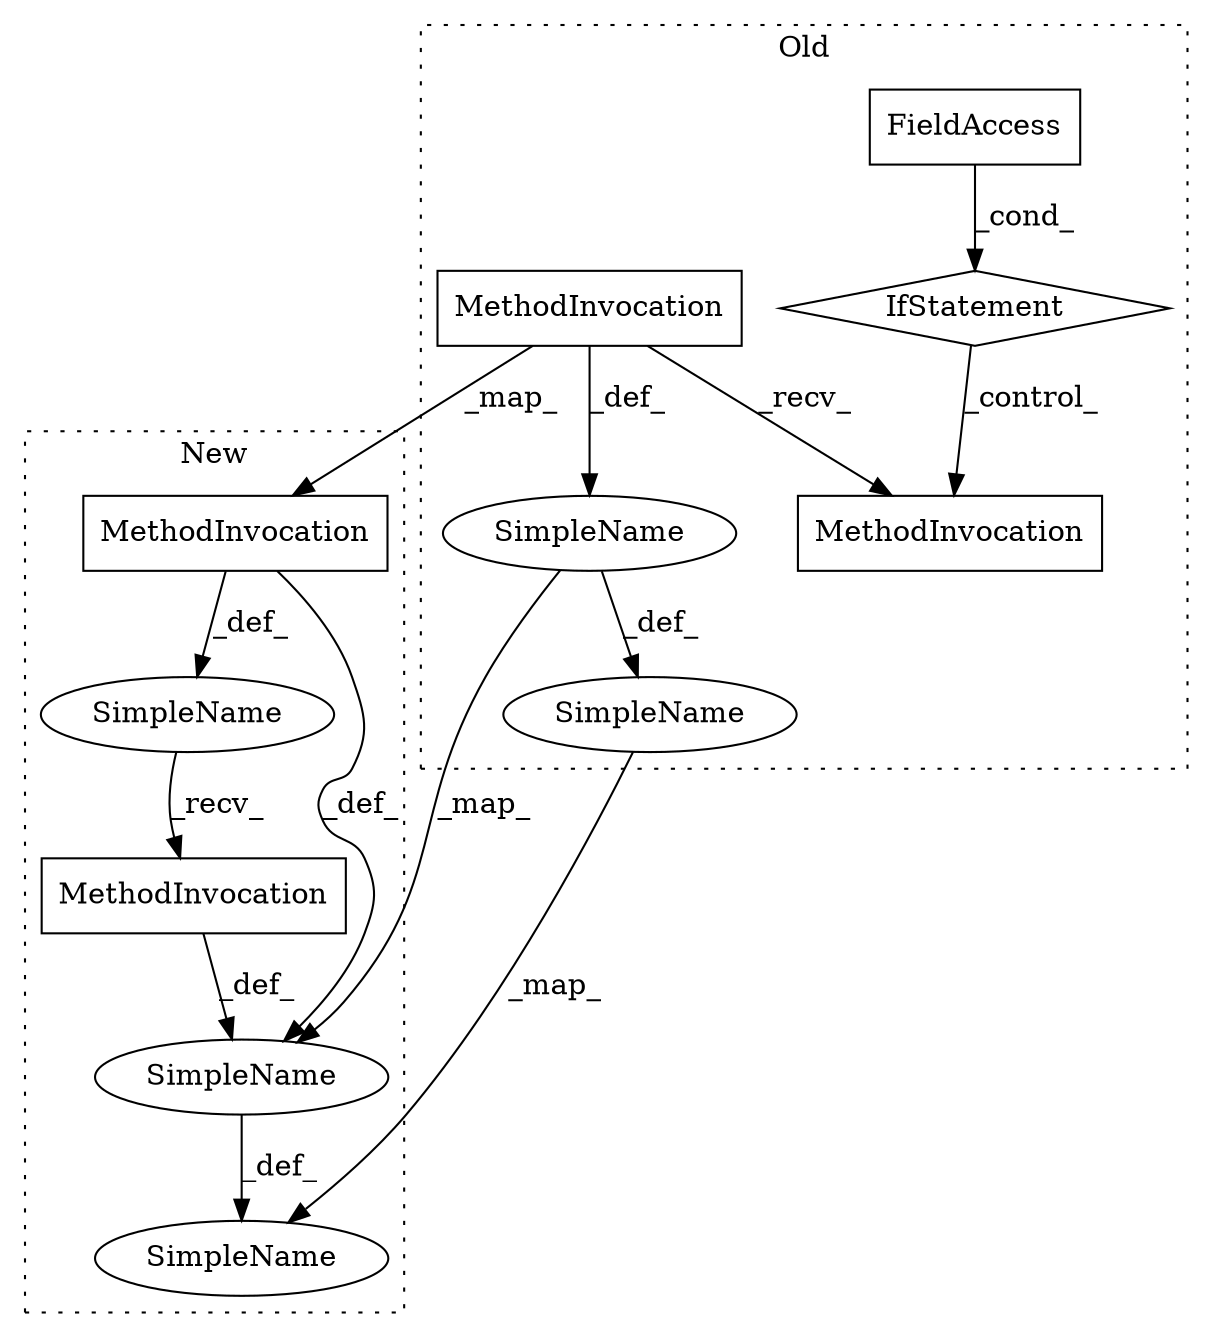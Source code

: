 digraph G {
subgraph cluster0 {
1 [label="FieldAccess" a="22" s="2482" l="9" shape="box"];
2 [label="IfStatement" a="25" s="2478,2491" l="4,2" shape="diamond"];
3 [label="MethodInvocation" a="32" s="2514" l="6" shape="box"];
5 [label="MethodInvocation" a="32" s="2244,2268" l="9,1" shape="box"];
9 [label="SimpleName" a="42" s="3194" l="10" shape="ellipse"];
10 [label="SimpleName" a="42" s="3225" l="10" shape="ellipse"];
label = "Old";
style="dotted";
}
subgraph cluster1 {
4 [label="MethodInvocation" a="32" s="2283,2307" l="9,1" shape="box"];
6 [label="MethodInvocation" a="32" s="2553,2562" l="3,1" shape="box"];
7 [label="SimpleName" a="42" s="3214" l="10" shape="ellipse"];
8 [label="SimpleName" a="42" s="" l="" shape="ellipse"];
11 [label="SimpleName" a="42" s="3183" l="10" shape="ellipse"];
label = "New";
style="dotted";
}
1 -> 2 [label="_cond_"];
2 -> 3 [label="_control_"];
4 -> 8 [label="_def_"];
4 -> 11 [label="_def_"];
5 -> 4 [label="_map_"];
5 -> 3 [label="_recv_"];
5 -> 9 [label="_def_"];
6 -> 11 [label="_def_"];
8 -> 6 [label="_recv_"];
9 -> 10 [label="_def_"];
9 -> 11 [label="_map_"];
10 -> 7 [label="_map_"];
11 -> 7 [label="_def_"];
}